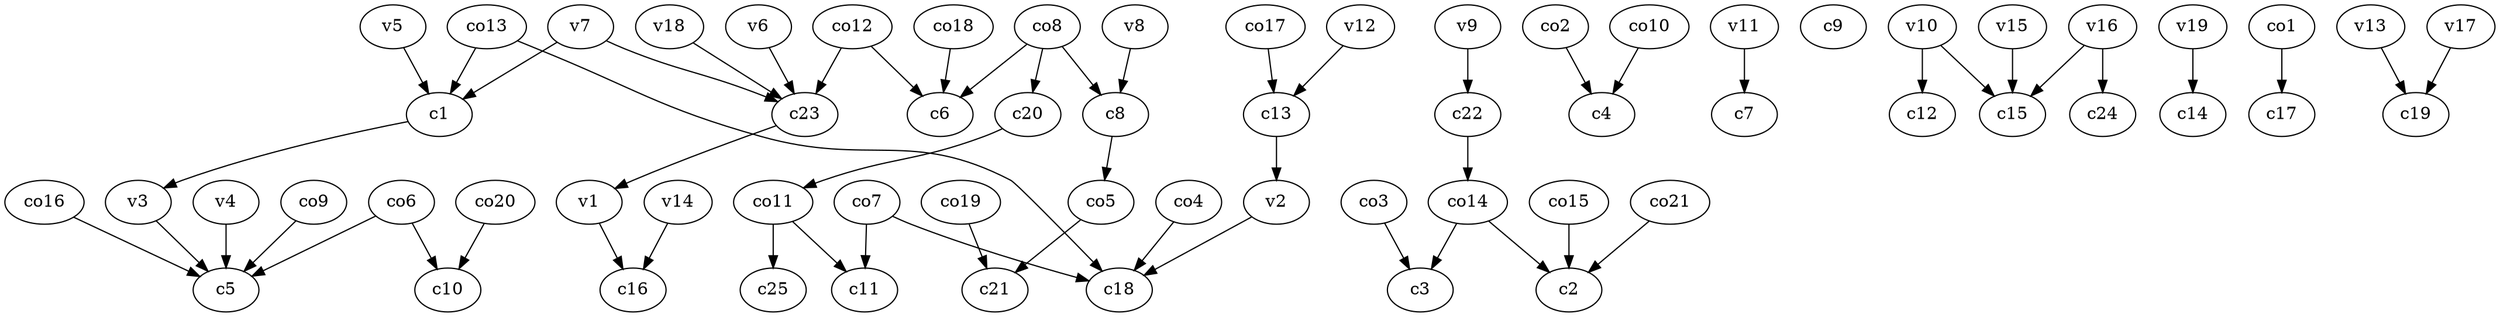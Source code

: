 strict digraph  {
c1;
c2;
c3;
c4;
c5;
c6;
c7;
c8;
c9;
c10;
c11;
c12;
c13;
c14;
c15;
c16;
c17;
c18;
c19;
c20;
c21;
c22;
c23;
c24;
c25;
v1;
v2;
v3;
v4;
v5;
v6;
v7;
v8;
v9;
v10;
v11;
v12;
v13;
v14;
v15;
v16;
v17;
v18;
v19;
co1;
co2;
co3;
co4;
co5;
co6;
co7;
co8;
co9;
co10;
co11;
co12;
co13;
co14;
co15;
co16;
co17;
co18;
co19;
co20;
co21;
c1 -> v3  [weight=1];
c8 -> co5  [weight=1];
c13 -> v2  [weight=1];
c20 -> co11  [weight=1];
c22 -> co14  [weight=1];
c23 -> v1  [weight=1];
v1 -> c16  [weight=1];
v2 -> c18  [weight=1];
v3 -> c5  [weight=1];
v4 -> c5  [weight=1];
v5 -> c1  [weight=1];
v6 -> c23  [weight=1];
v7 -> c1  [weight=1];
v7 -> c23  [weight=1];
v8 -> c8  [weight=1];
v9 -> c22  [weight=1];
v10 -> c15  [weight=1];
v10 -> c12  [weight=1];
v11 -> c7  [weight=1];
v12 -> c13  [weight=1];
v13 -> c19  [weight=1];
v14 -> c16  [weight=1];
v15 -> c15  [weight=1];
v16 -> c24  [weight=1];
v16 -> c15  [weight=1];
v17 -> c19  [weight=1];
v18 -> c23  [weight=1];
v19 -> c14  [weight=1];
co1 -> c17  [weight=1];
co2 -> c4  [weight=1];
co3 -> c3  [weight=1];
co4 -> c18  [weight=1];
co5 -> c21  [weight=1];
co6 -> c10  [weight=1];
co6 -> c5  [weight=1];
co7 -> c18  [weight=1];
co7 -> c11  [weight=1];
co8 -> c20  [weight=1];
co8 -> c6  [weight=1];
co8 -> c8  [weight=1];
co9 -> c5  [weight=1];
co10 -> c4  [weight=1];
co11 -> c25  [weight=1];
co11 -> c11  [weight=1];
co12 -> c23  [weight=1];
co12 -> c6  [weight=1];
co13 -> c1  [weight=1];
co13 -> c18  [weight=1];
co14 -> c3  [weight=1];
co14 -> c2  [weight=1];
co15 -> c2  [weight=1];
co16 -> c5  [weight=1];
co17 -> c13  [weight=1];
co18 -> c6  [weight=1];
co19 -> c21  [weight=1];
co20 -> c10  [weight=1];
co21 -> c2  [weight=1];
}
